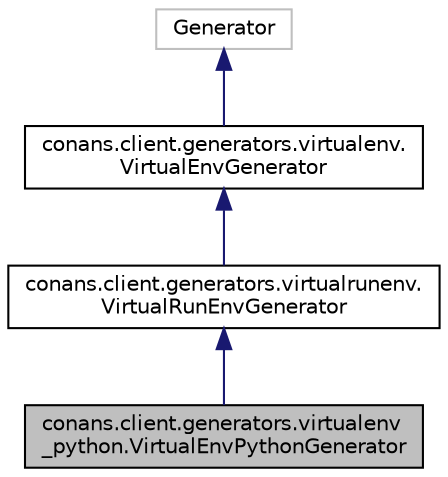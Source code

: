 digraph "conans.client.generators.virtualenv_python.VirtualEnvPythonGenerator"
{
 // LATEX_PDF_SIZE
  edge [fontname="Helvetica",fontsize="10",labelfontname="Helvetica",labelfontsize="10"];
  node [fontname="Helvetica",fontsize="10",shape=record];
  Node1 [label="conans.client.generators.virtualenv\l_python.VirtualEnvPythonGenerator",height=0.2,width=0.4,color="black", fillcolor="grey75", style="filled", fontcolor="black",tooltip=" "];
  Node2 -> Node1 [dir="back",color="midnightblue",fontsize="10",style="solid",fontname="Helvetica"];
  Node2 [label="conans.client.generators.virtualrunenv.\lVirtualRunEnvGenerator",height=0.2,width=0.4,color="black", fillcolor="white", style="filled",URL="$classconans_1_1client_1_1generators_1_1virtualrunenv_1_1VirtualRunEnvGenerator.html",tooltip=" "];
  Node3 -> Node2 [dir="back",color="midnightblue",fontsize="10",style="solid",fontname="Helvetica"];
  Node3 [label="conans.client.generators.virtualenv.\lVirtualEnvGenerator",height=0.2,width=0.4,color="black", fillcolor="white", style="filled",URL="$classconans_1_1client_1_1generators_1_1virtualenv_1_1VirtualEnvGenerator.html",tooltip=" "];
  Node4 -> Node3 [dir="back",color="midnightblue",fontsize="10",style="solid",fontname="Helvetica"];
  Node4 [label="Generator",height=0.2,width=0.4,color="grey75", fillcolor="white", style="filled",tooltip=" "];
}
